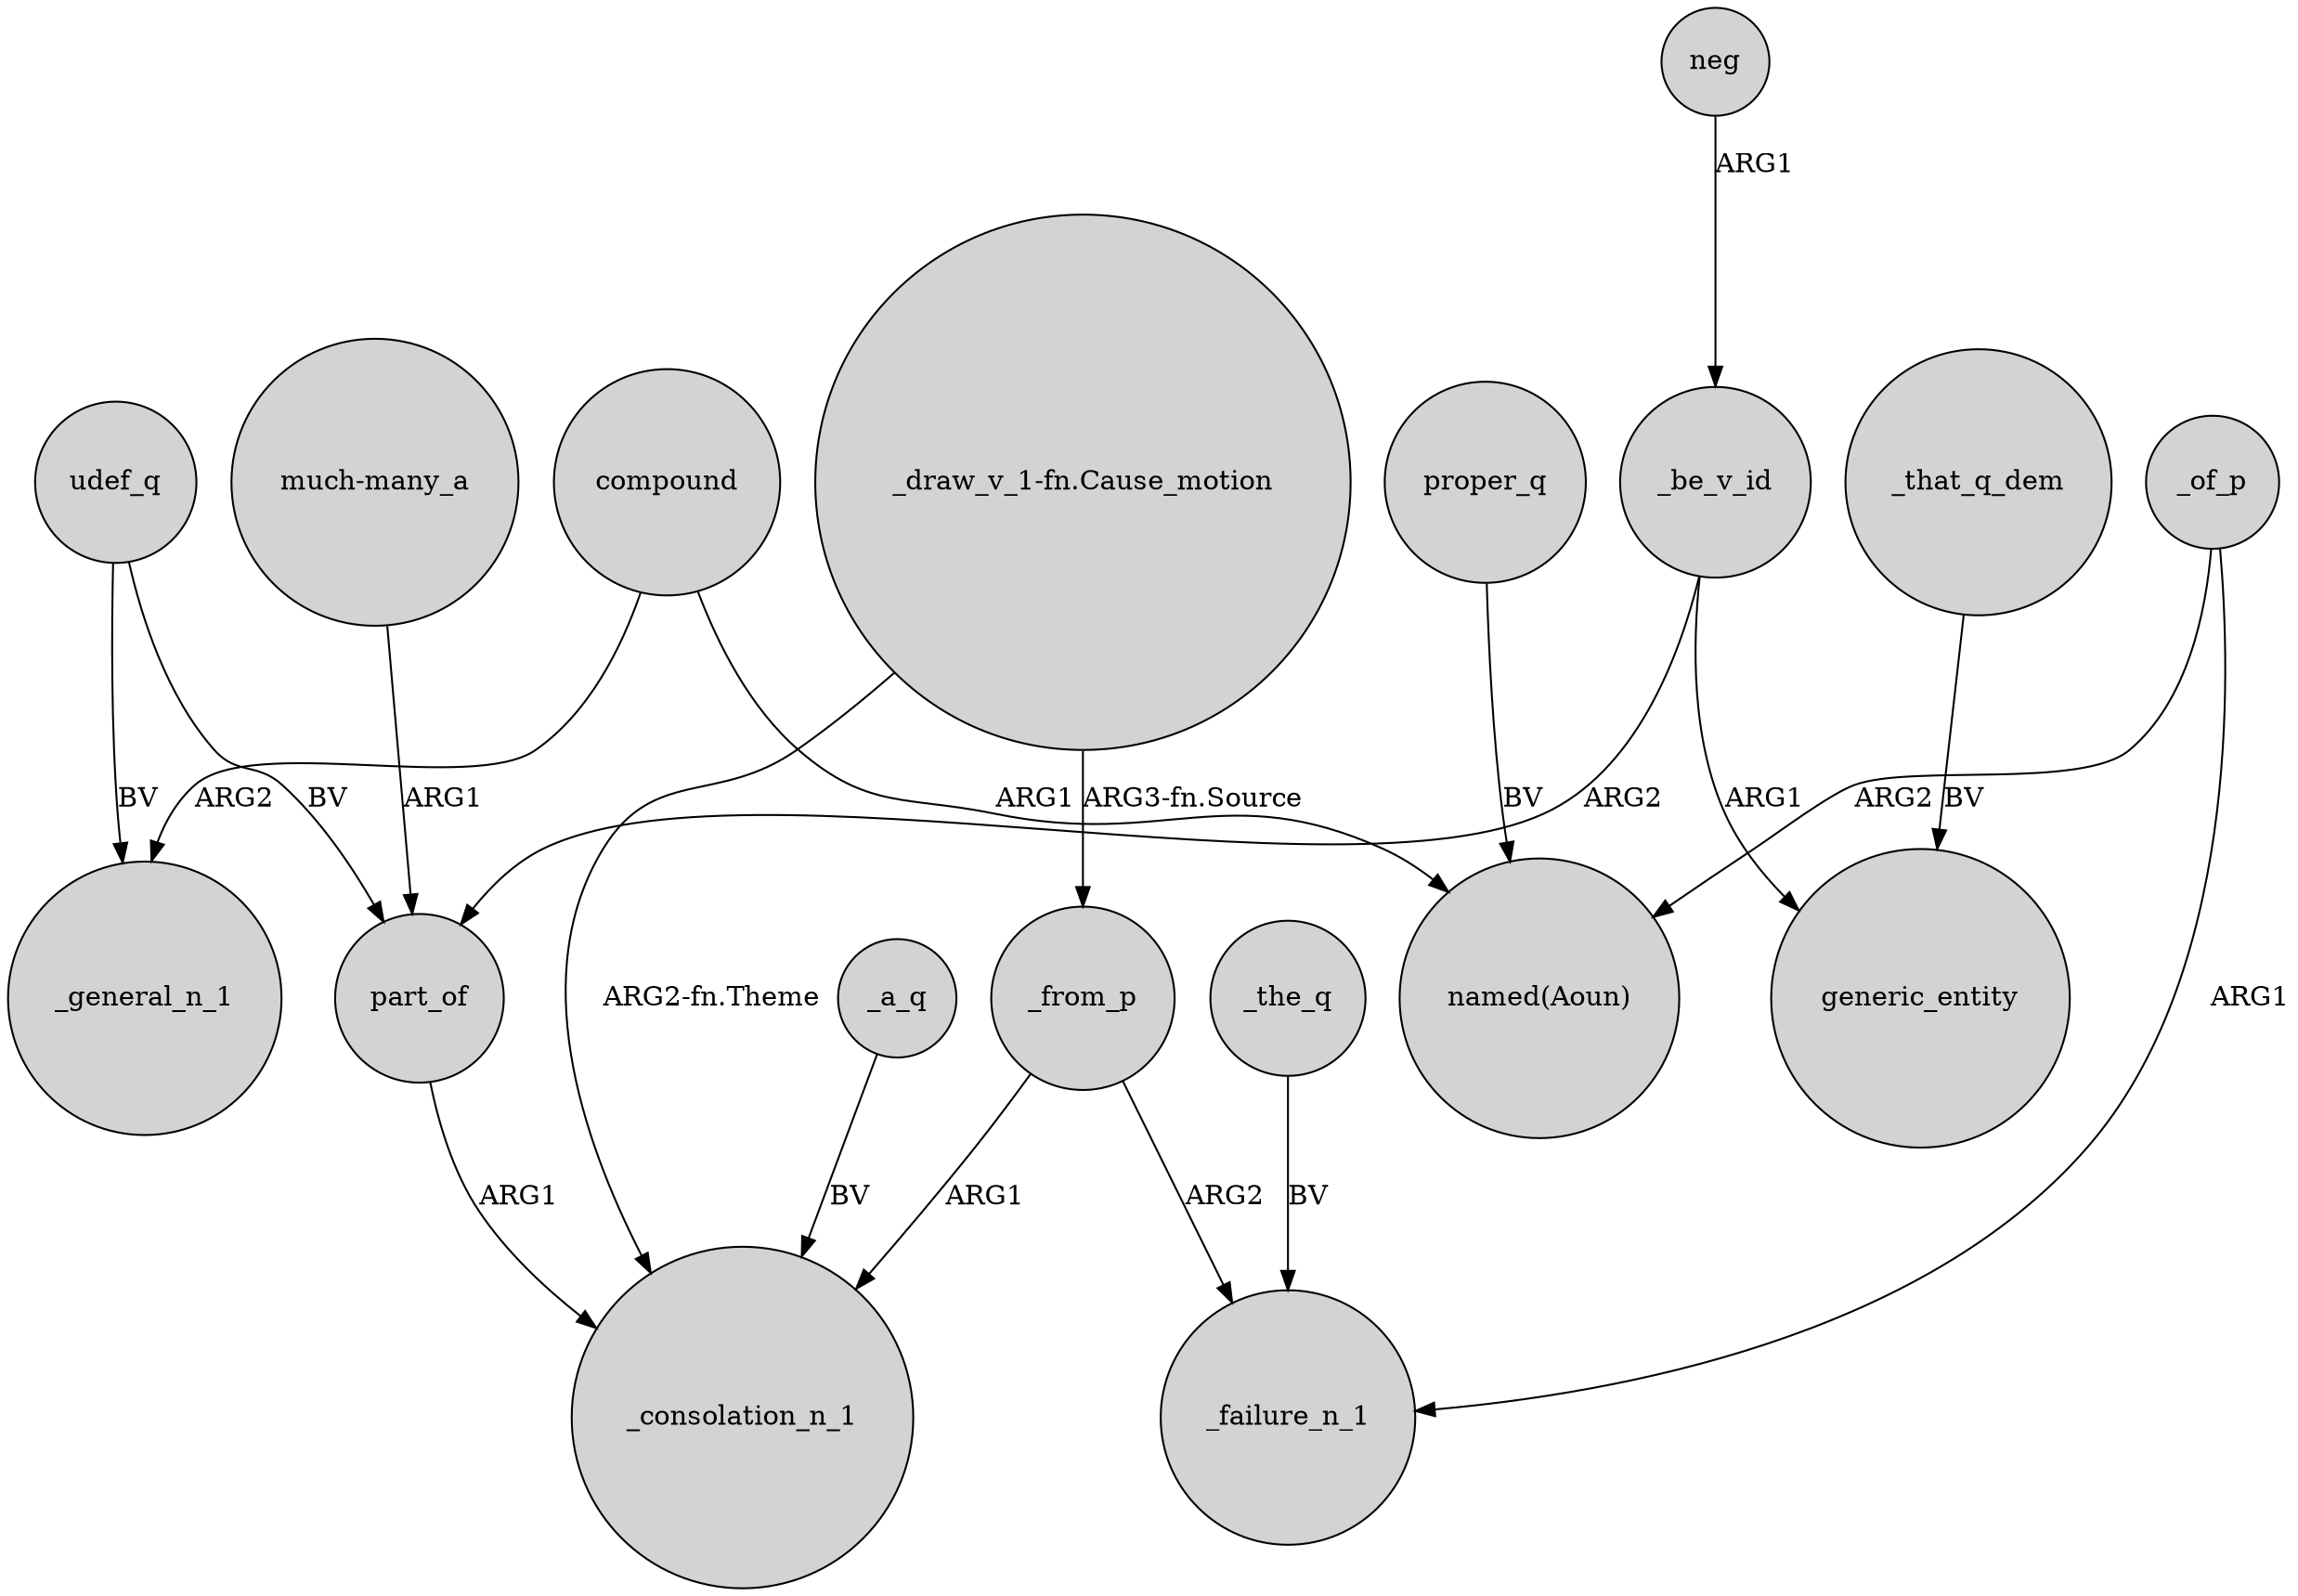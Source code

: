 digraph {
	node [shape=circle style=filled]
	compound -> _general_n_1 [label=ARG2]
	udef_q -> part_of [label=BV]
	_that_q_dem -> generic_entity [label=BV]
	"_draw_v_1-fn.Cause_motion" -> _consolation_n_1 [label="ARG2-fn.Theme"]
	"much-many_a" -> part_of [label=ARG1]
	_from_p -> _consolation_n_1 [label=ARG1]
	compound -> "named(Aoun)" [label=ARG1]
	_of_p -> _failure_n_1 [label=ARG1]
	_of_p -> "named(Aoun)" [label=ARG2]
	udef_q -> _general_n_1 [label=BV]
	_be_v_id -> generic_entity [label=ARG1]
	_from_p -> _failure_n_1 [label=ARG2]
	_a_q -> _consolation_n_1 [label=BV]
	neg -> _be_v_id [label=ARG1]
	proper_q -> "named(Aoun)" [label=BV]
	part_of -> _consolation_n_1 [label=ARG1]
	_the_q -> _failure_n_1 [label=BV]
	_be_v_id -> part_of [label=ARG2]
	"_draw_v_1-fn.Cause_motion" -> _from_p [label="ARG3-fn.Source"]
}

